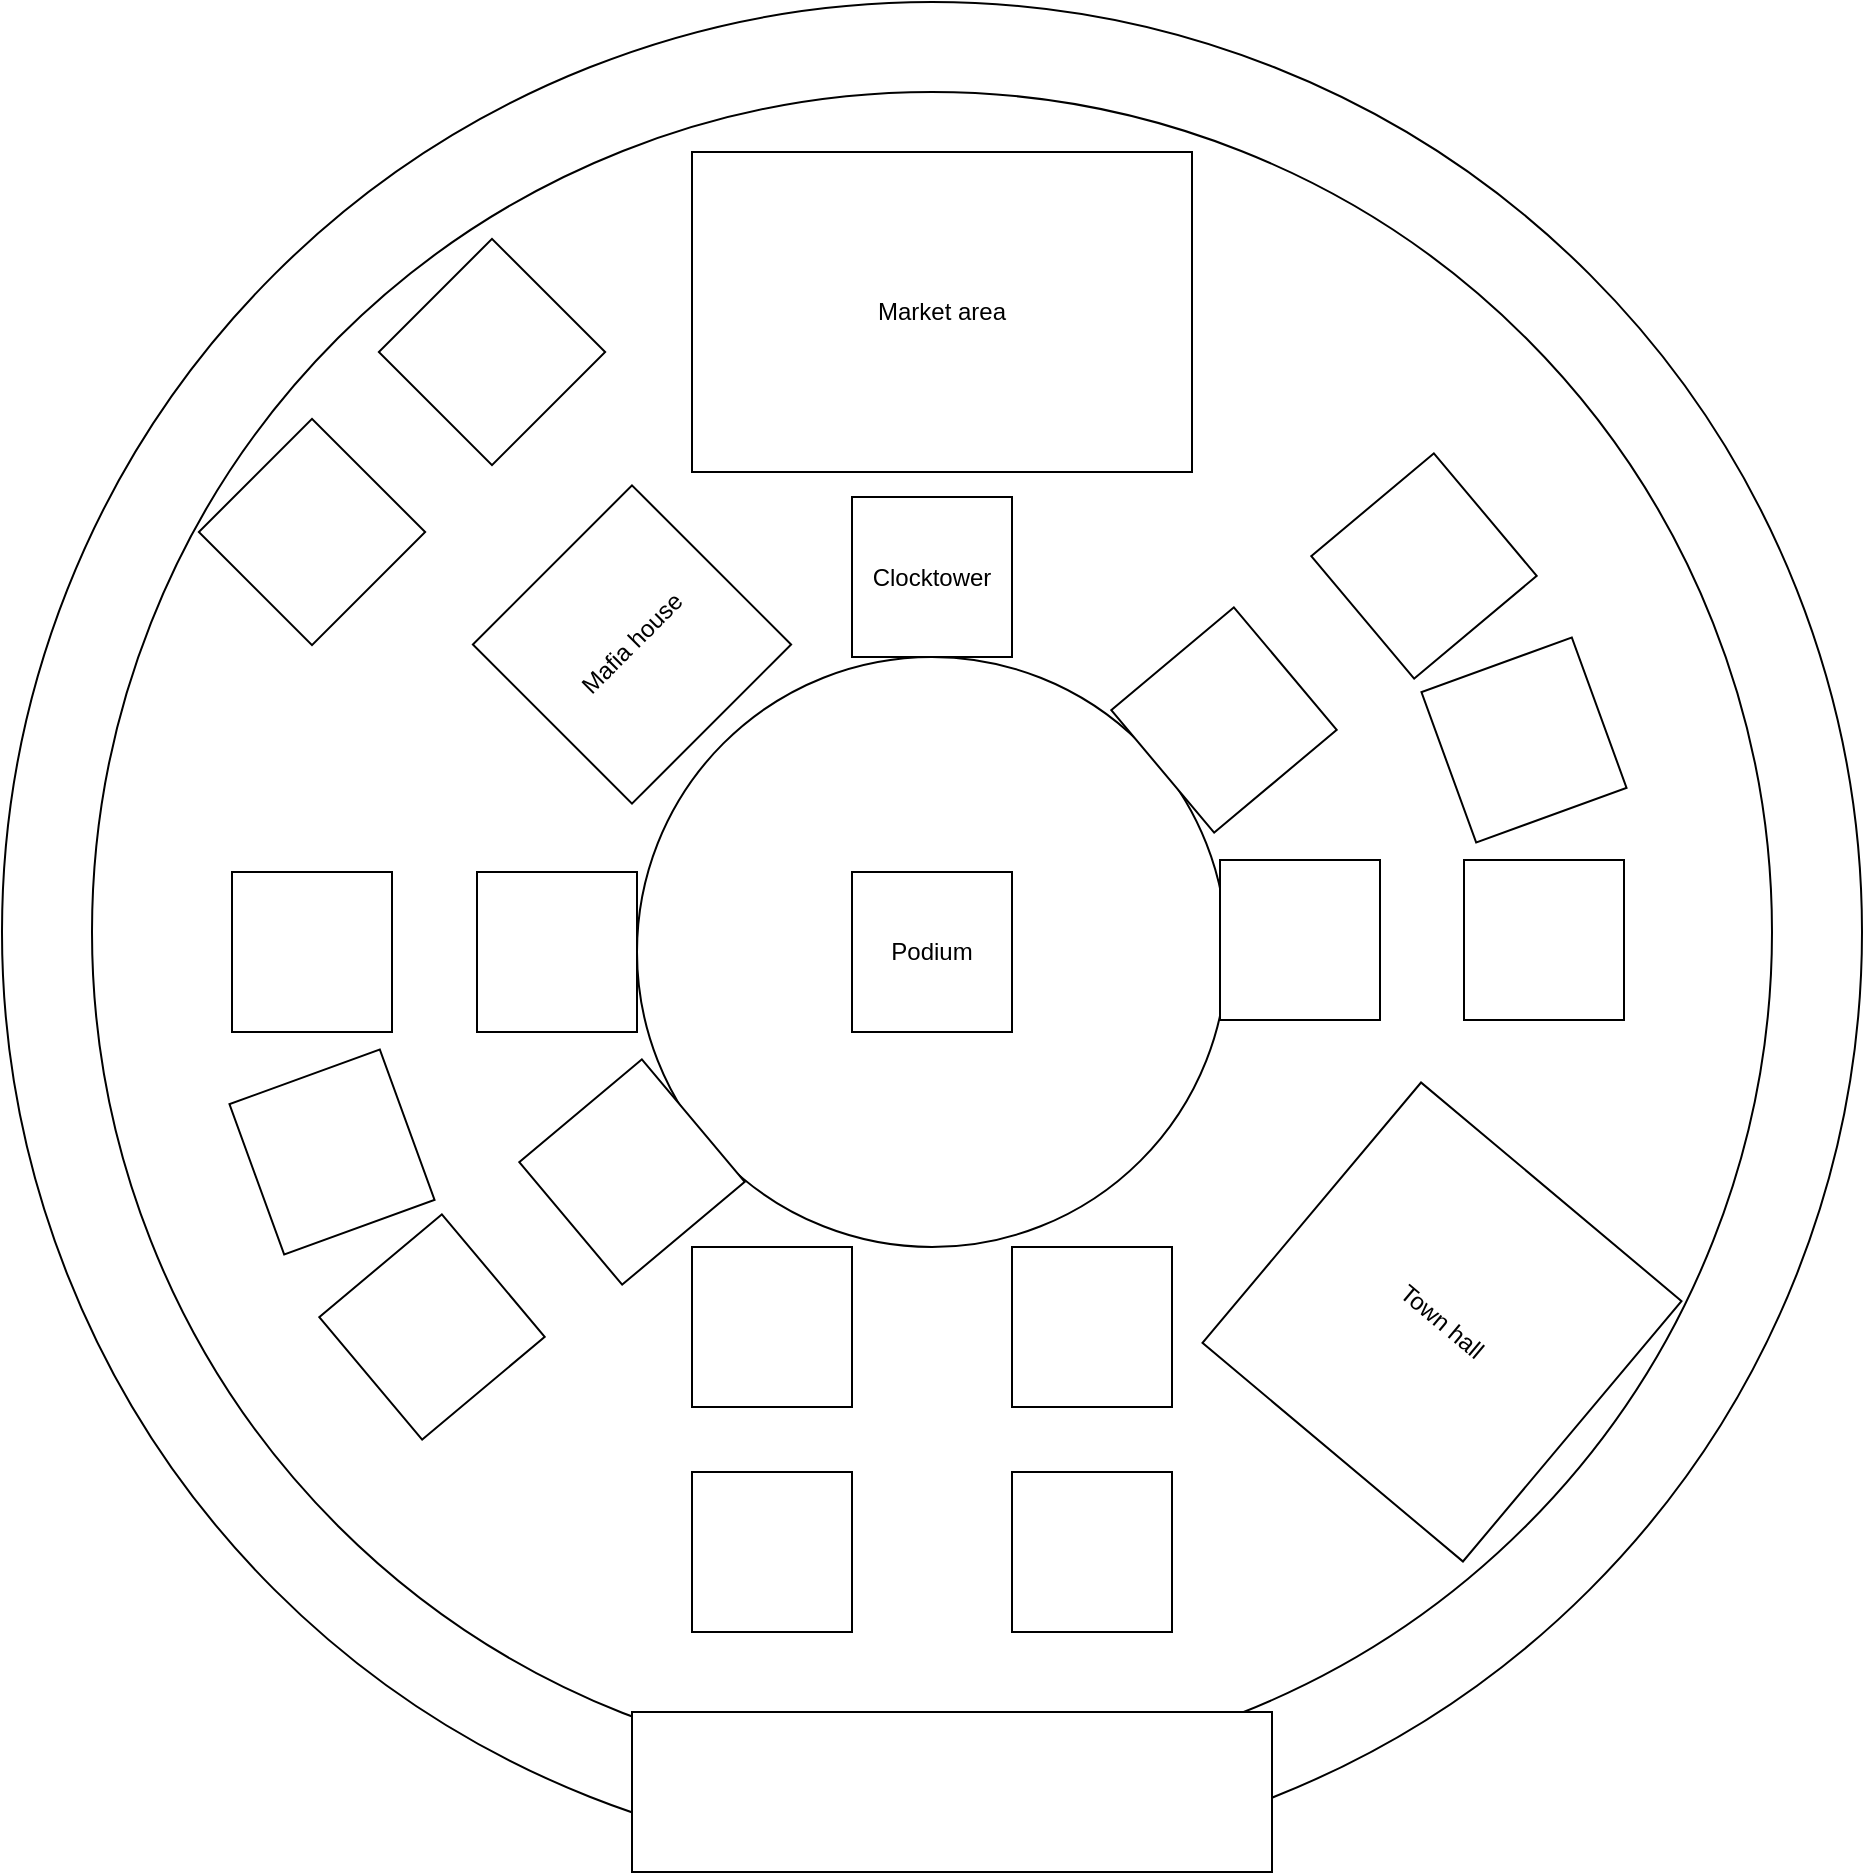 <mxfile version="25.0.3">
  <diagram name="Page-1" id="4A8QmTVBKhifXQMpcjai">
    <mxGraphModel dx="2417" dy="2177" grid="1" gridSize="10" guides="1" tooltips="1" connect="1" arrows="1" fold="1" page="1" pageScale="1" pageWidth="827" pageHeight="1169" math="0" shadow="0">
      <root>
        <mxCell id="0" />
        <mxCell id="1" parent="0" />
        <mxCell id="PCynzylebKLjFXbMFZ2w-32" value="" style="ellipse;whiteSpace=wrap;html=1;aspect=fixed;" vertex="1" parent="1">
          <mxGeometry x="-75" y="-25" width="930" height="930" as="geometry" />
        </mxCell>
        <mxCell id="PCynzylebKLjFXbMFZ2w-31" value="" style="ellipse;whiteSpace=wrap;html=1;aspect=fixed;" vertex="1" parent="1">
          <mxGeometry x="-30" y="20" width="840" height="840" as="geometry" />
        </mxCell>
        <mxCell id="PCynzylebKLjFXbMFZ2w-2" value="" style="ellipse;whiteSpace=wrap;html=1;aspect=fixed;" vertex="1" parent="1">
          <mxGeometry x="242.5" y="302.5" width="295" height="295" as="geometry" />
        </mxCell>
        <mxCell id="PCynzylebKLjFXbMFZ2w-1" value="Podium" style="whiteSpace=wrap;html=1;aspect=fixed;rotation=0;" vertex="1" parent="1">
          <mxGeometry x="350" y="410" width="80" height="80" as="geometry" />
        </mxCell>
        <mxCell id="PCynzylebKLjFXbMFZ2w-3" value="Clocktower" style="whiteSpace=wrap;html=1;aspect=fixed;" vertex="1" parent="1">
          <mxGeometry x="350" y="222.5" width="80" height="80" as="geometry" />
        </mxCell>
        <mxCell id="PCynzylebKLjFXbMFZ2w-4" value="" style="whiteSpace=wrap;html=1;aspect=fixed;" vertex="1" parent="1">
          <mxGeometry x="162.5" y="410" width="80" height="80" as="geometry" />
        </mxCell>
        <mxCell id="PCynzylebKLjFXbMFZ2w-5" value="" style="whiteSpace=wrap;html=1;aspect=fixed;" vertex="1" parent="1">
          <mxGeometry x="40" y="410" width="80" height="80" as="geometry" />
        </mxCell>
        <mxCell id="PCynzylebKLjFXbMFZ2w-8" value="" style="whiteSpace=wrap;html=1;aspect=fixed;rotation=-40;direction=south;" vertex="1" parent="1">
          <mxGeometry x="200" y="520" width="80" height="80" as="geometry" />
        </mxCell>
        <mxCell id="PCynzylebKLjFXbMFZ2w-11" value="" style="whiteSpace=wrap;html=1;aspect=fixed;rotation=-40;direction=south;" vertex="1" parent="1">
          <mxGeometry x="100" y="597.5" width="80" height="80" as="geometry" />
        </mxCell>
        <mxCell id="PCynzylebKLjFXbMFZ2w-12" value="" style="whiteSpace=wrap;html=1;aspect=fixed;rotation=-20;direction=south;" vertex="1" parent="1">
          <mxGeometry x="50" y="510" width="80" height="80" as="geometry" />
        </mxCell>
        <mxCell id="PCynzylebKLjFXbMFZ2w-23" value="" style="group;rotation=-180;" vertex="1" connectable="0" parent="1">
          <mxGeometry x="480.001" y="200" width="257.622" height="283.853" as="geometry" />
        </mxCell>
        <mxCell id="PCynzylebKLjFXbMFZ2w-18" value="" style="whiteSpace=wrap;html=1;aspect=fixed;rotation=-180;" vertex="1" parent="PCynzylebKLjFXbMFZ2w-23">
          <mxGeometry x="54" y="204" width="80" height="80" as="geometry" />
        </mxCell>
        <mxCell id="PCynzylebKLjFXbMFZ2w-19" value="" style="whiteSpace=wrap;html=1;aspect=fixed;rotation=-180;" vertex="1" parent="PCynzylebKLjFXbMFZ2w-23">
          <mxGeometry x="176" y="204" width="80" height="80" as="geometry" />
        </mxCell>
        <mxCell id="PCynzylebKLjFXbMFZ2w-20" value="" style="whiteSpace=wrap;html=1;aspect=fixed;rotation=-220;direction=south;" vertex="1" parent="PCynzylebKLjFXbMFZ2w-23">
          <mxGeometry x="16" y="94" width="80" height="80" as="geometry" />
        </mxCell>
        <mxCell id="PCynzylebKLjFXbMFZ2w-21" value="" style="whiteSpace=wrap;html=1;aspect=fixed;rotation=-220;direction=south;" vertex="1" parent="PCynzylebKLjFXbMFZ2w-23">
          <mxGeometry x="116" y="17" width="80" height="80" as="geometry" />
        </mxCell>
        <mxCell id="PCynzylebKLjFXbMFZ2w-22" value="" style="whiteSpace=wrap;html=1;aspect=fixed;rotation=-200;direction=south;" vertex="1" parent="PCynzylebKLjFXbMFZ2w-23">
          <mxGeometry x="166" y="104" width="80" height="80" as="geometry" />
        </mxCell>
        <mxCell id="PCynzylebKLjFXbMFZ2w-24" value="Mafia house" style="whiteSpace=wrap;html=1;aspect=fixed;rotation=-45;" vertex="1" parent="1">
          <mxGeometry x="183.75" y="240" width="112.5" height="112.5" as="geometry" />
        </mxCell>
        <mxCell id="PCynzylebKLjFXbMFZ2w-30" value="" style="whiteSpace=wrap;html=1;aspect=fixed;rotation=0;" vertex="1" parent="1">
          <mxGeometry x="270" y="597.5" width="80" height="80" as="geometry" />
        </mxCell>
        <mxCell id="PCynzylebKLjFXbMFZ2w-33" value="Town hall" style="whiteSpace=wrap;html=1;aspect=fixed;rotation=40;" vertex="1" parent="1">
          <mxGeometry x="560" y="550" width="170" height="170" as="geometry" />
        </mxCell>
        <mxCell id="PCynzylebKLjFXbMFZ2w-36" value="" style="whiteSpace=wrap;html=1;aspect=fixed;rotation=0;" vertex="1" parent="1">
          <mxGeometry x="430" y="597.5" width="80" height="80" as="geometry" />
        </mxCell>
        <mxCell id="PCynzylebKLjFXbMFZ2w-37" value="" style="whiteSpace=wrap;html=1;aspect=fixed;rotation=0;" vertex="1" parent="1">
          <mxGeometry x="430" y="710" width="80" height="80" as="geometry" />
        </mxCell>
        <mxCell id="PCynzylebKLjFXbMFZ2w-38" value="" style="whiteSpace=wrap;html=1;aspect=fixed;rotation=0;" vertex="1" parent="1">
          <mxGeometry x="270" y="710" width="80" height="80" as="geometry" />
        </mxCell>
        <mxCell id="PCynzylebKLjFXbMFZ2w-39" value="" style="rounded=0;whiteSpace=wrap;html=1;" vertex="1" parent="1">
          <mxGeometry x="240" y="830" width="320" height="80" as="geometry" />
        </mxCell>
        <mxCell id="PCynzylebKLjFXbMFZ2w-42" value="Market area" style="rounded=0;whiteSpace=wrap;html=1;" vertex="1" parent="1">
          <mxGeometry x="270" y="50" width="250" height="160" as="geometry" />
        </mxCell>
        <mxCell id="PCynzylebKLjFXbMFZ2w-43" value="" style="whiteSpace=wrap;html=1;aspect=fixed;rotation=-45;" vertex="1" parent="1">
          <mxGeometry x="40" y="200" width="80" height="80" as="geometry" />
        </mxCell>
        <mxCell id="PCynzylebKLjFXbMFZ2w-44" value="" style="whiteSpace=wrap;html=1;aspect=fixed;rotation=-45;" vertex="1" parent="1">
          <mxGeometry x="130" y="110" width="80" height="80" as="geometry" />
        </mxCell>
      </root>
    </mxGraphModel>
  </diagram>
</mxfile>
